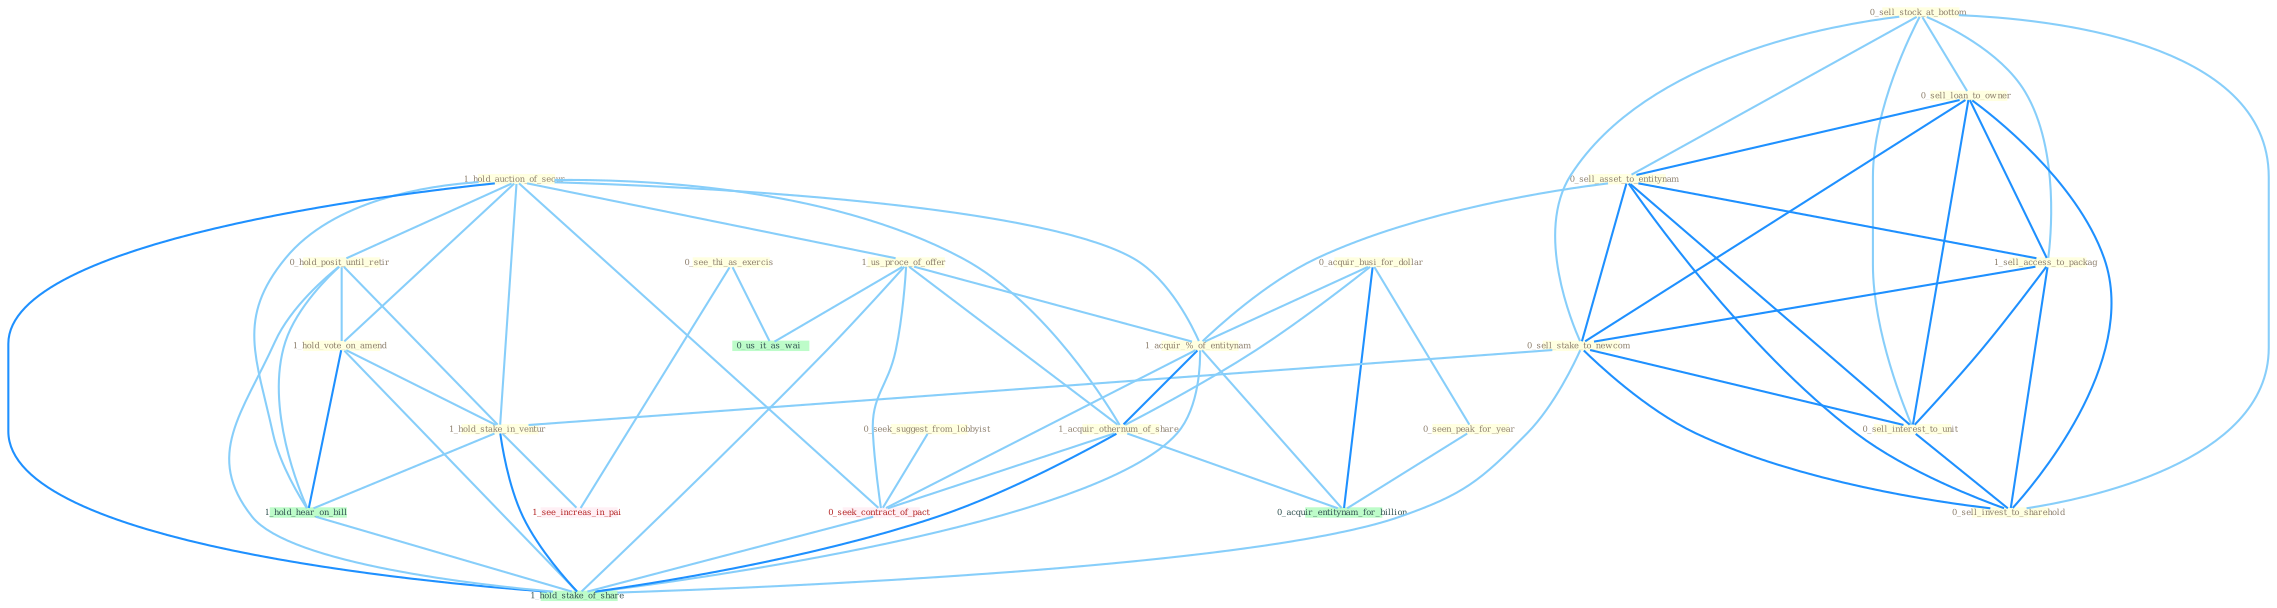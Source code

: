 Graph G{ 
    node
    [shape=polygon,style=filled,width=.5,height=.06,color="#BDFCC9",fixedsize=true,fontsize=4,
    fontcolor="#2f4f4f"];
    {node
    [color="#ffffe0", fontcolor="#8b7d6b"] "0_seek_suggest_from_lobbyist " "1_hold_auction_of_secur " "0_sell_stock_at_bottom " "0_sell_loan_to_owner " "0_hold_posit_until_retir " "0_sell_asset_to_entitynam " "1_sell_access_to_packag " "0_acquir_busi_for_dollar " "0_sell_stake_to_newcom " "0_sell_interest_to_unit " "1_us_proce_of_offer " "0_see_thi_as_exercis " "1_hold_vote_on_amend " "1_acquir_%_of_entitynam " "0_sell_invest_to_sharehold " "0_seen_peak_for_year " "1_hold_stake_in_ventur " "1_acquir_othernum_of_share "}
{node [color="#fff0f5", fontcolor="#b22222"] "0_seek_contract_of_pact " "1_see_increas_in_pai "}
edge [color="#B0E2FF"];

	"0_seek_suggest_from_lobbyist " -- "0_seek_contract_of_pact " [w="1", color="#87cefa" ];
	"1_hold_auction_of_secur " -- "0_hold_posit_until_retir " [w="1", color="#87cefa" ];
	"1_hold_auction_of_secur " -- "1_us_proce_of_offer " [w="1", color="#87cefa" ];
	"1_hold_auction_of_secur " -- "1_hold_vote_on_amend " [w="1", color="#87cefa" ];
	"1_hold_auction_of_secur " -- "1_acquir_%_of_entitynam " [w="1", color="#87cefa" ];
	"1_hold_auction_of_secur " -- "1_hold_stake_in_ventur " [w="1", color="#87cefa" ];
	"1_hold_auction_of_secur " -- "1_acquir_othernum_of_share " [w="1", color="#87cefa" ];
	"1_hold_auction_of_secur " -- "0_seek_contract_of_pact " [w="1", color="#87cefa" ];
	"1_hold_auction_of_secur " -- "1_hold_hear_on_bill " [w="1", color="#87cefa" ];
	"1_hold_auction_of_secur " -- "1_hold_stake_of_share " [w="2", color="#1e90ff" , len=0.8];
	"0_sell_stock_at_bottom " -- "0_sell_loan_to_owner " [w="1", color="#87cefa" ];
	"0_sell_stock_at_bottom " -- "0_sell_asset_to_entitynam " [w="1", color="#87cefa" ];
	"0_sell_stock_at_bottom " -- "1_sell_access_to_packag " [w="1", color="#87cefa" ];
	"0_sell_stock_at_bottom " -- "0_sell_stake_to_newcom " [w="1", color="#87cefa" ];
	"0_sell_stock_at_bottom " -- "0_sell_interest_to_unit " [w="1", color="#87cefa" ];
	"0_sell_stock_at_bottom " -- "0_sell_invest_to_sharehold " [w="1", color="#87cefa" ];
	"0_sell_loan_to_owner " -- "0_sell_asset_to_entitynam " [w="2", color="#1e90ff" , len=0.8];
	"0_sell_loan_to_owner " -- "1_sell_access_to_packag " [w="2", color="#1e90ff" , len=0.8];
	"0_sell_loan_to_owner " -- "0_sell_stake_to_newcom " [w="2", color="#1e90ff" , len=0.8];
	"0_sell_loan_to_owner " -- "0_sell_interest_to_unit " [w="2", color="#1e90ff" , len=0.8];
	"0_sell_loan_to_owner " -- "0_sell_invest_to_sharehold " [w="2", color="#1e90ff" , len=0.8];
	"0_hold_posit_until_retir " -- "1_hold_vote_on_amend " [w="1", color="#87cefa" ];
	"0_hold_posit_until_retir " -- "1_hold_stake_in_ventur " [w="1", color="#87cefa" ];
	"0_hold_posit_until_retir " -- "1_hold_hear_on_bill " [w="1", color="#87cefa" ];
	"0_hold_posit_until_retir " -- "1_hold_stake_of_share " [w="1", color="#87cefa" ];
	"0_sell_asset_to_entitynam " -- "1_sell_access_to_packag " [w="2", color="#1e90ff" , len=0.8];
	"0_sell_asset_to_entitynam " -- "0_sell_stake_to_newcom " [w="2", color="#1e90ff" , len=0.8];
	"0_sell_asset_to_entitynam " -- "0_sell_interest_to_unit " [w="2", color="#1e90ff" , len=0.8];
	"0_sell_asset_to_entitynam " -- "1_acquir_%_of_entitynam " [w="1", color="#87cefa" ];
	"0_sell_asset_to_entitynam " -- "0_sell_invest_to_sharehold " [w="2", color="#1e90ff" , len=0.8];
	"1_sell_access_to_packag " -- "0_sell_stake_to_newcom " [w="2", color="#1e90ff" , len=0.8];
	"1_sell_access_to_packag " -- "0_sell_interest_to_unit " [w="2", color="#1e90ff" , len=0.8];
	"1_sell_access_to_packag " -- "0_sell_invest_to_sharehold " [w="2", color="#1e90ff" , len=0.8];
	"0_acquir_busi_for_dollar " -- "1_acquir_%_of_entitynam " [w="1", color="#87cefa" ];
	"0_acquir_busi_for_dollar " -- "0_seen_peak_for_year " [w="1", color="#87cefa" ];
	"0_acquir_busi_for_dollar " -- "1_acquir_othernum_of_share " [w="1", color="#87cefa" ];
	"0_acquir_busi_for_dollar " -- "0_acquir_entitynam_for_billion " [w="2", color="#1e90ff" , len=0.8];
	"0_sell_stake_to_newcom " -- "0_sell_interest_to_unit " [w="2", color="#1e90ff" , len=0.8];
	"0_sell_stake_to_newcom " -- "0_sell_invest_to_sharehold " [w="2", color="#1e90ff" , len=0.8];
	"0_sell_stake_to_newcom " -- "1_hold_stake_in_ventur " [w="1", color="#87cefa" ];
	"0_sell_stake_to_newcom " -- "1_hold_stake_of_share " [w="1", color="#87cefa" ];
	"0_sell_interest_to_unit " -- "0_sell_invest_to_sharehold " [w="2", color="#1e90ff" , len=0.8];
	"1_us_proce_of_offer " -- "1_acquir_%_of_entitynam " [w="1", color="#87cefa" ];
	"1_us_proce_of_offer " -- "1_acquir_othernum_of_share " [w="1", color="#87cefa" ];
	"1_us_proce_of_offer " -- "0_seek_contract_of_pact " [w="1", color="#87cefa" ];
	"1_us_proce_of_offer " -- "0_us_it_as_wai " [w="1", color="#87cefa" ];
	"1_us_proce_of_offer " -- "1_hold_stake_of_share " [w="1", color="#87cefa" ];
	"0_see_thi_as_exercis " -- "0_us_it_as_wai " [w="1", color="#87cefa" ];
	"0_see_thi_as_exercis " -- "1_see_increas_in_pai " [w="1", color="#87cefa" ];
	"1_hold_vote_on_amend " -- "1_hold_stake_in_ventur " [w="1", color="#87cefa" ];
	"1_hold_vote_on_amend " -- "1_hold_hear_on_bill " [w="2", color="#1e90ff" , len=0.8];
	"1_hold_vote_on_amend " -- "1_hold_stake_of_share " [w="1", color="#87cefa" ];
	"1_acquir_%_of_entitynam " -- "1_acquir_othernum_of_share " [w="2", color="#1e90ff" , len=0.8];
	"1_acquir_%_of_entitynam " -- "0_seek_contract_of_pact " [w="1", color="#87cefa" ];
	"1_acquir_%_of_entitynam " -- "0_acquir_entitynam_for_billion " [w="1", color="#87cefa" ];
	"1_acquir_%_of_entitynam " -- "1_hold_stake_of_share " [w="1", color="#87cefa" ];
	"0_seen_peak_for_year " -- "0_acquir_entitynam_for_billion " [w="1", color="#87cefa" ];
	"1_hold_stake_in_ventur " -- "1_see_increas_in_pai " [w="1", color="#87cefa" ];
	"1_hold_stake_in_ventur " -- "1_hold_hear_on_bill " [w="1", color="#87cefa" ];
	"1_hold_stake_in_ventur " -- "1_hold_stake_of_share " [w="2", color="#1e90ff" , len=0.8];
	"1_acquir_othernum_of_share " -- "0_seek_contract_of_pact " [w="1", color="#87cefa" ];
	"1_acquir_othernum_of_share " -- "0_acquir_entitynam_for_billion " [w="1", color="#87cefa" ];
	"1_acquir_othernum_of_share " -- "1_hold_stake_of_share " [w="2", color="#1e90ff" , len=0.8];
	"0_seek_contract_of_pact " -- "1_hold_stake_of_share " [w="1", color="#87cefa" ];
	"1_hold_hear_on_bill " -- "1_hold_stake_of_share " [w="1", color="#87cefa" ];
}